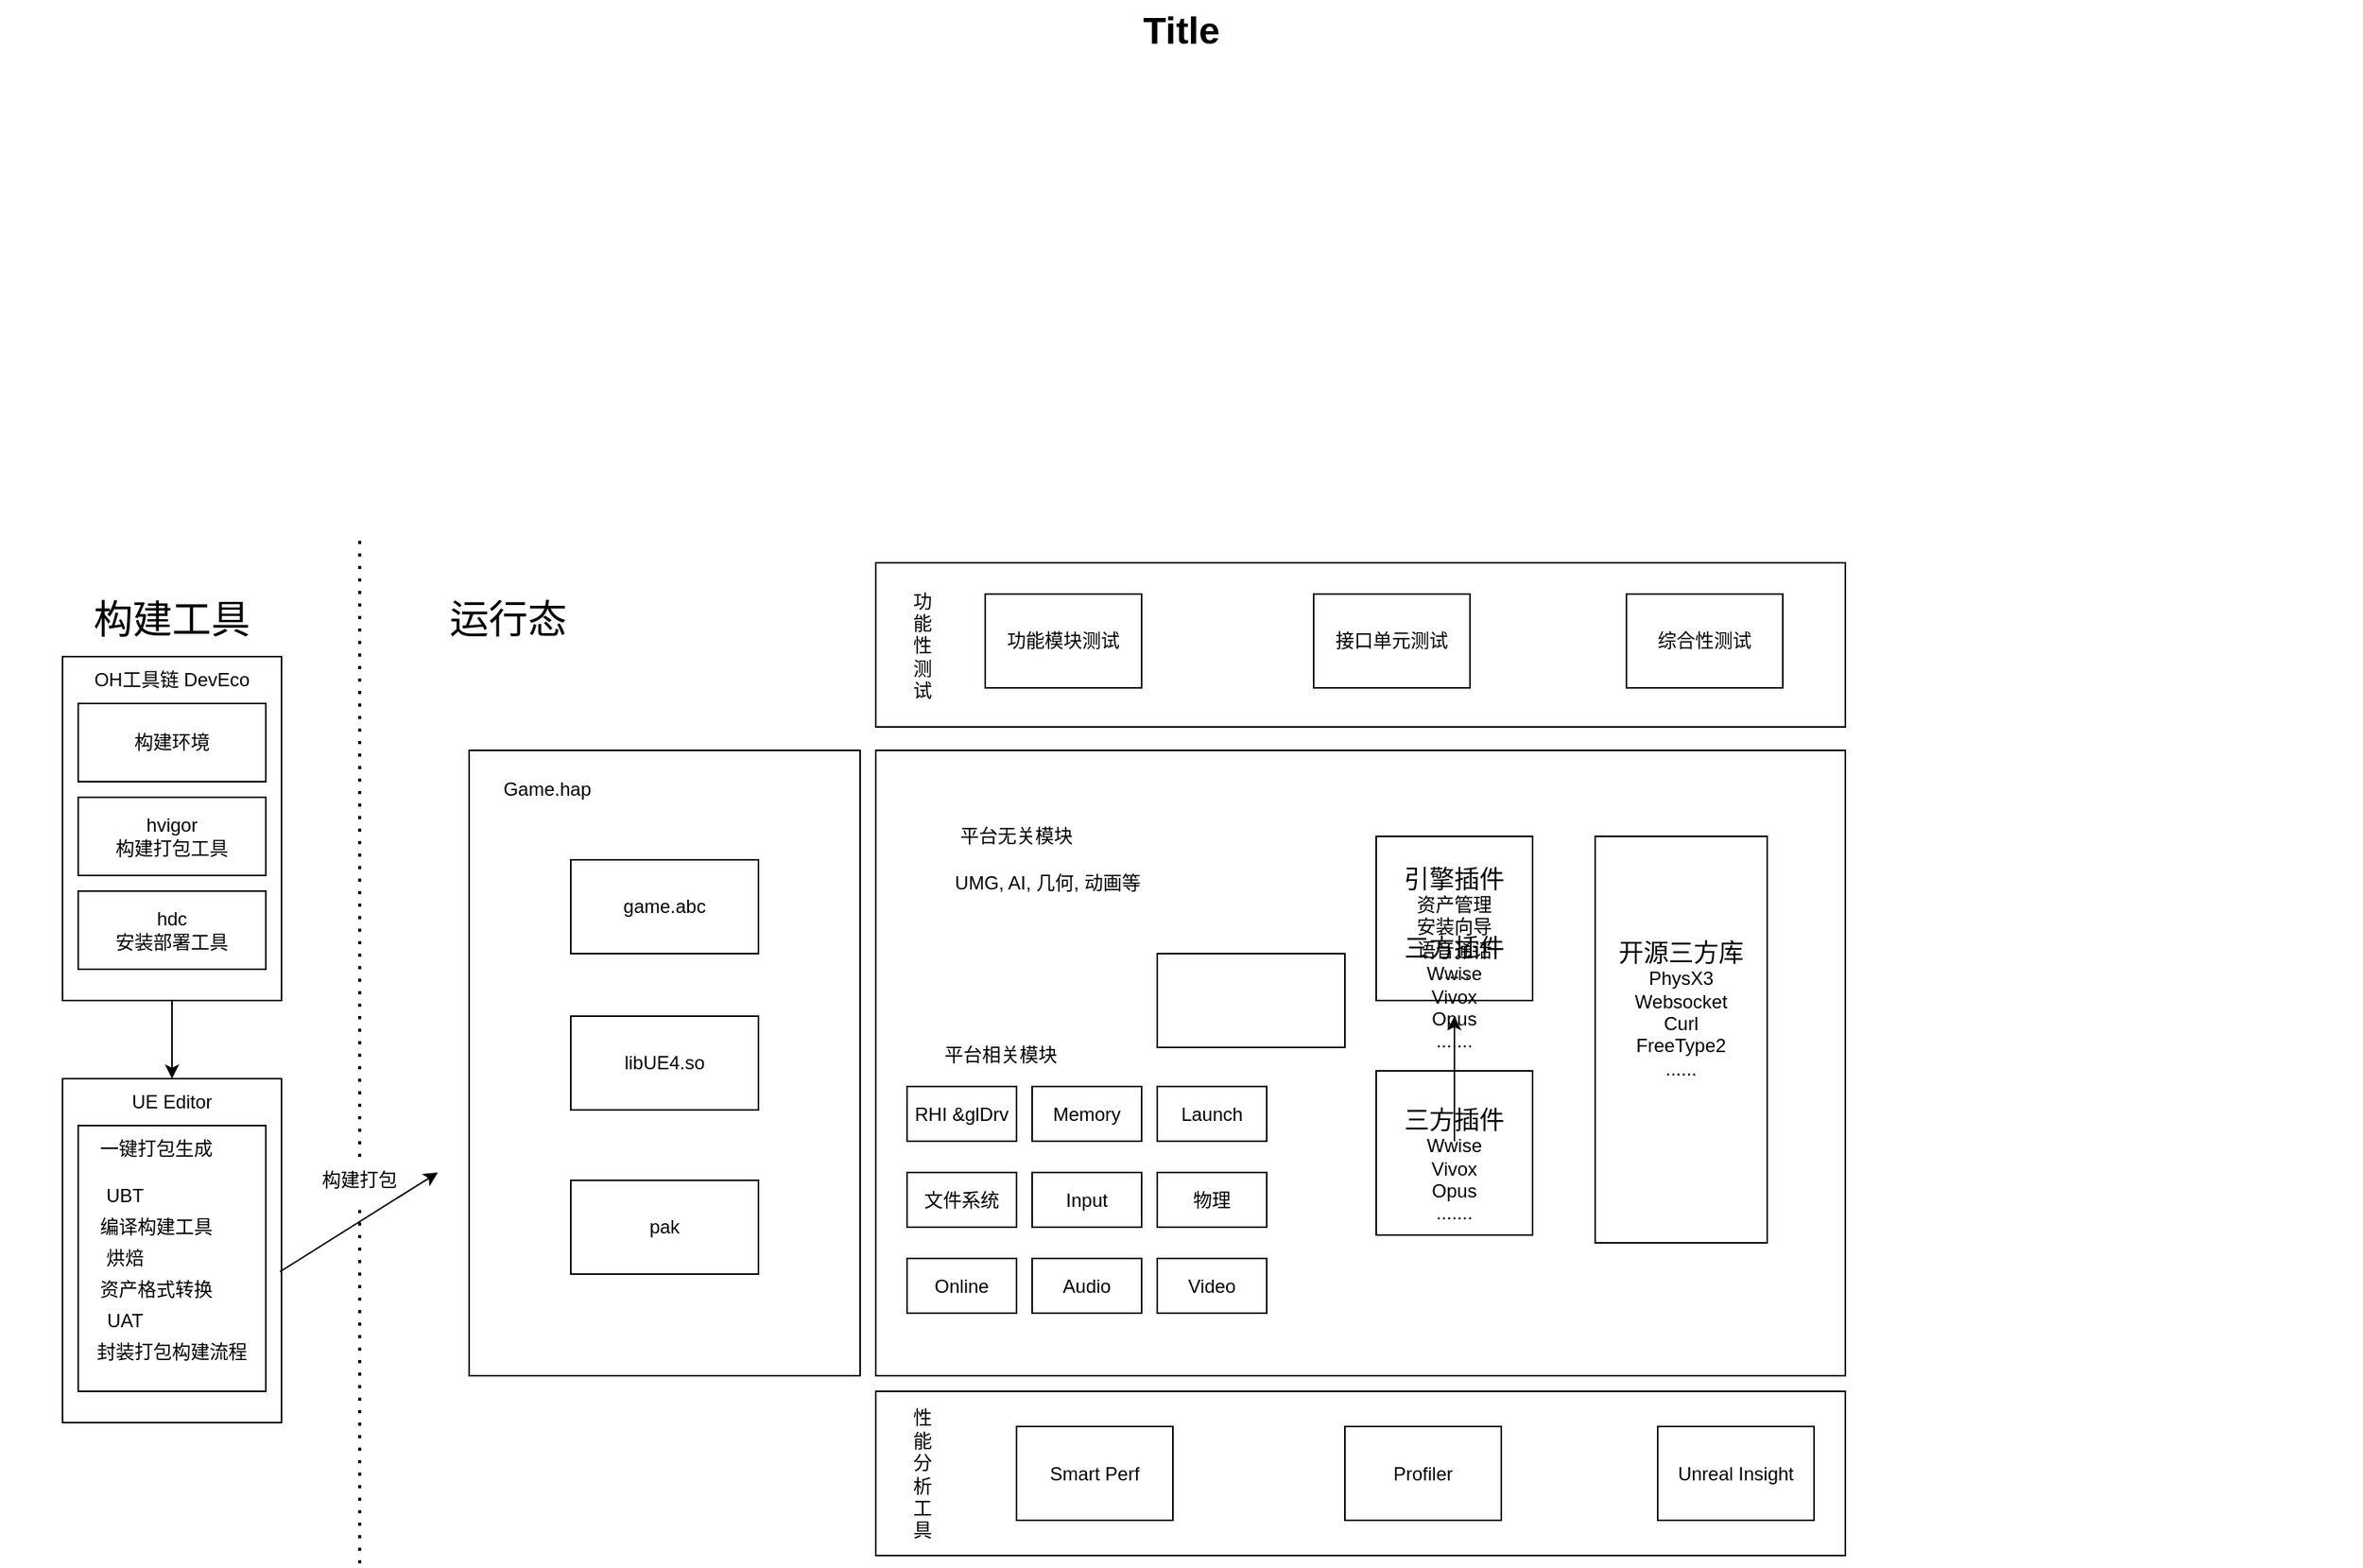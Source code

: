 <mxfile version="24.6.4" type="github" pages="3">
  <diagram name="Page-1" id="929967ad-93f9-6ef4-fab6-5d389245f69c">
    <mxGraphModel dx="1050" dy="530" grid="1" gridSize="10" guides="1" tooltips="1" connect="1" arrows="1" fold="1" page="1" pageScale="1.5" pageWidth="1169" pageHeight="826" background="none" math="0" shadow="0">
      <root>
        <mxCell id="0" style=";html=1;" />
        <mxCell id="1" style=";html=1;" parent="0" />
        <mxCell id="1672d66443f91eb5-23" value="Title" style="text;strokeColor=none;fillColor=none;html=1;fontSize=24;fontStyle=1;verticalAlign=middle;align=center;" parent="1" vertex="1">
          <mxGeometry x="120" y="40" width="1510" height="40" as="geometry" />
        </mxCell>
        <mxCell id="8E83_R03gTHkvbgBeU4Y-8" value="&lt;font style=&quot;font-size: 25px;&quot;&gt;构建工具&lt;/font&gt;" style="text;html=1;align=center;verticalAlign=middle;whiteSpace=wrap;rounded=0;" parent="1" vertex="1">
          <mxGeometry x="160" y="420" width="140" height="30" as="geometry" />
        </mxCell>
        <mxCell id="8E83_R03gTHkvbgBeU4Y-9" value="" style="rounded=0;whiteSpace=wrap;html=1;" parent="1" vertex="1">
          <mxGeometry x="160" y="460" width="140" height="220" as="geometry" />
        </mxCell>
        <mxCell id="8E83_R03gTHkvbgBeU4Y-10" value="OH工具链 DevEco" style="text;html=1;align=center;verticalAlign=middle;whiteSpace=wrap;rounded=0;" parent="1" vertex="1">
          <mxGeometry x="140" y="460" width="180" height="30" as="geometry" />
        </mxCell>
        <mxCell id="8E83_R03gTHkvbgBeU4Y-11" value="构建环境" style="rounded=0;whiteSpace=wrap;html=1;" parent="1" vertex="1">
          <mxGeometry x="170" y="490" width="120" height="50" as="geometry" />
        </mxCell>
        <mxCell id="8E83_R03gTHkvbgBeU4Y-12" value="hvigor&lt;div&gt;构建打包工具&lt;/div&gt;" style="rounded=0;whiteSpace=wrap;html=1;" parent="1" vertex="1">
          <mxGeometry x="170" y="550" width="120" height="50" as="geometry" />
        </mxCell>
        <mxCell id="8E83_R03gTHkvbgBeU4Y-13" value="hdc&lt;div&gt;安装部署工具&lt;/div&gt;" style="rounded=0;whiteSpace=wrap;html=1;" parent="1" vertex="1">
          <mxGeometry x="170" y="610" width="120" height="50" as="geometry" />
        </mxCell>
        <mxCell id="8E83_R03gTHkvbgBeU4Y-14" value="" style="endArrow=classic;html=1;rounded=0;exitX=0.5;exitY=1;exitDx=0;exitDy=0;" parent="1" source="8E83_R03gTHkvbgBeU4Y-9" edge="1">
          <mxGeometry width="50" height="50" relative="1" as="geometry">
            <mxPoint x="700" y="710" as="sourcePoint" />
            <mxPoint x="230" y="730" as="targetPoint" />
          </mxGeometry>
        </mxCell>
        <mxCell id="8E83_R03gTHkvbgBeU4Y-15" value="" style="rounded=0;whiteSpace=wrap;html=1;" parent="1" vertex="1">
          <mxGeometry x="160" y="730" width="140" height="220" as="geometry" />
        </mxCell>
        <mxCell id="8E83_R03gTHkvbgBeU4Y-16" value="UE Editor" style="text;html=1;align=center;verticalAlign=middle;whiteSpace=wrap;rounded=0;" parent="1" vertex="1">
          <mxGeometry x="140" y="730" width="180" height="30" as="geometry" />
        </mxCell>
        <mxCell id="8E83_R03gTHkvbgBeU4Y-17" value="" style="rounded=0;whiteSpace=wrap;html=1;" parent="1" vertex="1">
          <mxGeometry x="170" y="760" width="120" height="170" as="geometry" />
        </mxCell>
        <mxCell id="8E83_R03gTHkvbgBeU4Y-18" value="一键打包生成" style="text;html=1;align=center;verticalAlign=middle;whiteSpace=wrap;rounded=0;" parent="1" vertex="1">
          <mxGeometry x="130" y="760" width="180" height="30" as="geometry" />
        </mxCell>
        <mxCell id="8E83_R03gTHkvbgBeU4Y-19" value="UBT" style="text;html=1;align=center;verticalAlign=middle;whiteSpace=wrap;rounded=0;" parent="1" vertex="1">
          <mxGeometry x="170" y="790" width="60" height="30" as="geometry" />
        </mxCell>
        <mxCell id="8E83_R03gTHkvbgBeU4Y-20" value="编译构建工具" style="text;html=1;align=center;verticalAlign=middle;whiteSpace=wrap;rounded=0;" parent="1" vertex="1">
          <mxGeometry x="180" y="810" width="80" height="30" as="geometry" />
        </mxCell>
        <mxCell id="8E83_R03gTHkvbgBeU4Y-22" value="烘焙" style="text;html=1;align=center;verticalAlign=middle;whiteSpace=wrap;rounded=0;" parent="1" vertex="1">
          <mxGeometry x="170" y="830" width="60" height="30" as="geometry" />
        </mxCell>
        <mxCell id="8E83_R03gTHkvbgBeU4Y-23" value="资产格式转换" style="text;html=1;align=center;verticalAlign=middle;whiteSpace=wrap;rounded=0;" parent="1" vertex="1">
          <mxGeometry x="180" y="850" width="80" height="30" as="geometry" />
        </mxCell>
        <mxCell id="8E83_R03gTHkvbgBeU4Y-24" value="UAT" style="text;html=1;align=center;verticalAlign=middle;whiteSpace=wrap;rounded=0;" parent="1" vertex="1">
          <mxGeometry x="170" y="870" width="60" height="30" as="geometry" />
        </mxCell>
        <mxCell id="8E83_R03gTHkvbgBeU4Y-25" value="封装打包构建流程" style="text;html=1;align=center;verticalAlign=middle;whiteSpace=wrap;rounded=0;" parent="1" vertex="1">
          <mxGeometry x="180" y="890" width="100" height="30" as="geometry" />
        </mxCell>
        <mxCell id="8E83_R03gTHkvbgBeU4Y-26" value="" style="endArrow=none;dashed=1;html=1;dashPattern=1 3;strokeWidth=2;rounded=0;" parent="1" source="8E83_R03gTHkvbgBeU4Y-30" edge="1">
          <mxGeometry width="50" height="50" relative="1" as="geometry">
            <mxPoint x="350" y="1040" as="sourcePoint" />
            <mxPoint x="350" y="380" as="targetPoint" />
          </mxGeometry>
        </mxCell>
        <mxCell id="8E83_R03gTHkvbgBeU4Y-27" value="" style="endArrow=classic;html=1;rounded=0;exitX=0.993;exitY=0.555;exitDx=0;exitDy=0;exitPerimeter=0;" parent="1" edge="1">
          <mxGeometry width="50" height="50" relative="1" as="geometry">
            <mxPoint x="299.02" y="853.5" as="sourcePoint" />
            <mxPoint x="400" y="790.002" as="targetPoint" />
          </mxGeometry>
        </mxCell>
        <mxCell id="8E83_R03gTHkvbgBeU4Y-28" value="" style="rounded=0;whiteSpace=wrap;html=1;" parent="1" vertex="1">
          <mxGeometry x="420" y="520" width="250" height="400" as="geometry" />
        </mxCell>
        <mxCell id="8E83_R03gTHkvbgBeU4Y-29" value="&lt;font style=&quot;font-size: 25px;&quot;&gt;运行态&lt;/font&gt;" style="text;html=1;align=center;verticalAlign=middle;whiteSpace=wrap;rounded=0;" parent="1" vertex="1">
          <mxGeometry x="380" y="420" width="130" height="30" as="geometry" />
        </mxCell>
        <mxCell id="8E83_R03gTHkvbgBeU4Y-31" value="" style="endArrow=none;dashed=1;html=1;dashPattern=1 3;strokeWidth=2;rounded=0;" parent="1" target="8E83_R03gTHkvbgBeU4Y-30" edge="1">
          <mxGeometry width="50" height="50" relative="1" as="geometry">
            <mxPoint x="350" y="1040" as="sourcePoint" />
            <mxPoint x="350" y="380" as="targetPoint" />
          </mxGeometry>
        </mxCell>
        <mxCell id="8E83_R03gTHkvbgBeU4Y-30" value="构建打包" style="text;html=1;align=center;verticalAlign=middle;whiteSpace=wrap;rounded=0;" parent="1" vertex="1">
          <mxGeometry x="320" y="780" width="60" height="30" as="geometry" />
        </mxCell>
        <mxCell id="8E83_R03gTHkvbgBeU4Y-32" value="Game.hap" style="text;html=1;align=center;verticalAlign=middle;whiteSpace=wrap;rounded=0;" parent="1" vertex="1">
          <mxGeometry x="440" y="530" width="60" height="30" as="geometry" />
        </mxCell>
        <mxCell id="8E83_R03gTHkvbgBeU4Y-33" value="game.abc" style="rounded=0;whiteSpace=wrap;html=1;" parent="1" vertex="1">
          <mxGeometry x="485" y="590" width="120" height="60" as="geometry" />
        </mxCell>
        <mxCell id="8E83_R03gTHkvbgBeU4Y-34" value="libUE4.so" style="rounded=0;whiteSpace=wrap;html=1;" parent="1" vertex="1">
          <mxGeometry x="485" y="690" width="120" height="60" as="geometry" />
        </mxCell>
        <mxCell id="8E83_R03gTHkvbgBeU4Y-36" value="pak" style="rounded=0;whiteSpace=wrap;html=1;" parent="1" vertex="1">
          <mxGeometry x="485" y="795" width="120" height="60" as="geometry" />
        </mxCell>
        <mxCell id="8E83_R03gTHkvbgBeU4Y-37" value="" style="rounded=0;whiteSpace=wrap;html=1;" parent="1" vertex="1">
          <mxGeometry x="680" y="520" width="620" height="400" as="geometry" />
        </mxCell>
        <mxCell id="8E83_R03gTHkvbgBeU4Y-38" value="平台无关模块" style="text;html=1;align=center;verticalAlign=middle;whiteSpace=wrap;rounded=0;" parent="1" vertex="1">
          <mxGeometry x="700" y="560" width="140" height="30" as="geometry" />
        </mxCell>
        <mxCell id="8E83_R03gTHkvbgBeU4Y-39" value="UMG, AI, 几何, 动画等" style="text;html=1;align=center;verticalAlign=middle;whiteSpace=wrap;rounded=0;" parent="1" vertex="1">
          <mxGeometry x="720" y="590" width="140" height="30" as="geometry" />
        </mxCell>
        <mxCell id="8E83_R03gTHkvbgBeU4Y-40" value="平台相关模块" style="text;html=1;align=center;verticalAlign=middle;whiteSpace=wrap;rounded=0;" parent="1" vertex="1">
          <mxGeometry x="690" y="700" width="140" height="30" as="geometry" />
        </mxCell>
        <mxCell id="8E83_R03gTHkvbgBeU4Y-41" value="RHI &amp;amp;glDrv" style="rounded=0;whiteSpace=wrap;html=1;" parent="1" vertex="1">
          <mxGeometry x="700" y="735" width="70" height="35" as="geometry" />
        </mxCell>
        <mxCell id="8E83_R03gTHkvbgBeU4Y-43" value="Memory" style="rounded=0;whiteSpace=wrap;html=1;" parent="1" vertex="1">
          <mxGeometry x="780" y="735" width="70" height="35" as="geometry" />
        </mxCell>
        <mxCell id="8E83_R03gTHkvbgBeU4Y-44" value="Launch" style="rounded=0;whiteSpace=wrap;html=1;" parent="1" vertex="1">
          <mxGeometry x="860" y="735" width="70" height="35" as="geometry" />
        </mxCell>
        <mxCell id="8E83_R03gTHkvbgBeU4Y-45" value="文件系统" style="rounded=0;whiteSpace=wrap;html=1;" parent="1" vertex="1">
          <mxGeometry x="700" y="790" width="70" height="35" as="geometry" />
        </mxCell>
        <mxCell id="8E83_R03gTHkvbgBeU4Y-46" value="Input" style="rounded=0;whiteSpace=wrap;html=1;" parent="1" vertex="1">
          <mxGeometry x="780" y="790" width="70" height="35" as="geometry" />
        </mxCell>
        <mxCell id="8E83_R03gTHkvbgBeU4Y-47" value="物理" style="rounded=0;whiteSpace=wrap;html=1;" parent="1" vertex="1">
          <mxGeometry x="860" y="790" width="70" height="35" as="geometry" />
        </mxCell>
        <mxCell id="8E83_R03gTHkvbgBeU4Y-48" value="Online" style="rounded=0;whiteSpace=wrap;html=1;" parent="1" vertex="1">
          <mxGeometry x="700" y="845" width="70" height="35" as="geometry" />
        </mxCell>
        <mxCell id="8E83_R03gTHkvbgBeU4Y-49" value="Audio" style="rounded=0;whiteSpace=wrap;html=1;" parent="1" vertex="1">
          <mxGeometry x="780" y="845" width="70" height="35" as="geometry" />
        </mxCell>
        <mxCell id="8E83_R03gTHkvbgBeU4Y-50" value="Video" style="rounded=0;whiteSpace=wrap;html=1;" parent="1" vertex="1">
          <mxGeometry x="860" y="845" width="70" height="35" as="geometry" />
        </mxCell>
        <mxCell id="8E83_R03gTHkvbgBeU4Y-51" value="" style="rounded=0;whiteSpace=wrap;html=1;" parent="1" vertex="1">
          <mxGeometry x="1000" y="575" width="100" height="105" as="geometry" />
        </mxCell>
        <mxCell id="8E83_R03gTHkvbgBeU4Y-52" value="" style="rounded=0;whiteSpace=wrap;html=1;" parent="1" vertex="1">
          <mxGeometry x="1000" y="725" width="100" height="105" as="geometry" />
        </mxCell>
        <mxCell id="8E83_R03gTHkvbgBeU4Y-54" value="" style="rounded=0;whiteSpace=wrap;html=1;" parent="1" vertex="1">
          <mxGeometry x="1140" y="575" width="110" height="260" as="geometry" />
        </mxCell>
        <mxCell id="8E83_R03gTHkvbgBeU4Y-55" value="&lt;font style=&quot;font-size: 16px;&quot;&gt;引擎插件&lt;/font&gt;&lt;div&gt;资产管理&lt;/div&gt;&lt;div&gt;安装向导&lt;/div&gt;&lt;div&gt;语音通话&lt;/div&gt;&lt;div&gt;......&lt;br&gt;&lt;div&gt;&lt;div&gt;&lt;br&gt;&lt;/div&gt;&lt;div&gt;&lt;br&gt;&lt;/div&gt;&lt;/div&gt;&lt;/div&gt;" style="text;html=1;align=center;verticalAlign=middle;whiteSpace=wrap;rounded=0;" parent="1" vertex="1">
          <mxGeometry x="1015" y="630" width="70" height="30" as="geometry" />
        </mxCell>
        <mxCell id="yCKemdIjD3U9yR0tP1ZT-2" value="" style="edgeStyle=orthogonalEdgeStyle;rounded=0;orthogonalLoop=1;jettySize=auto;html=1;" edge="1" parent="1" source="8E83_R03gTHkvbgBeU4Y-56" target="yCKemdIjD3U9yR0tP1ZT-1">
          <mxGeometry relative="1" as="geometry" />
        </mxCell>
        <mxCell id="8E83_R03gTHkvbgBeU4Y-56" value="&lt;div&gt;&lt;div&gt;&lt;div&gt;&lt;span style=&quot;font-size: 16px;&quot;&gt;三方插件&lt;/span&gt;&lt;/div&gt;&lt;div&gt;&lt;span style=&quot;&quot;&gt;Wwise&lt;/span&gt;&lt;/div&gt;&lt;div&gt;&lt;span style=&quot;&quot;&gt;Vivox&lt;/span&gt;&lt;/div&gt;&lt;div&gt;&lt;span style=&quot;&quot;&gt;Opus&lt;/span&gt;&lt;/div&gt;&lt;div&gt;.......&lt;/div&gt;&lt;/div&gt;&lt;/div&gt;" style="text;html=1;align=center;verticalAlign=middle;whiteSpace=wrap;rounded=0;" parent="1" vertex="1">
          <mxGeometry x="1015" y="770" width="70" height="30" as="geometry" />
        </mxCell>
        <mxCell id="8E83_R03gTHkvbgBeU4Y-57" value="&lt;span style=&quot;font-size: 16px;&quot;&gt;开源三方库&lt;/span&gt;&lt;div&gt;&lt;font style=&quot;font-size: 12px;&quot;&gt;PhysX3&lt;/font&gt;&lt;/div&gt;&lt;div&gt;&lt;font style=&quot;font-size: 12px;&quot;&gt;Websocket&lt;/font&gt;&lt;/div&gt;&lt;div&gt;&lt;font style=&quot;font-size: 12px;&quot;&gt;Curl&lt;/font&gt;&lt;/div&gt;&lt;div&gt;&lt;font style=&quot;font-size: 12px;&quot;&gt;FreeType2&lt;/font&gt;&lt;/div&gt;&lt;div&gt;&lt;font style=&quot;font-size: 12px;&quot;&gt;......&lt;/font&gt;&lt;/div&gt;" style="text;html=1;align=center;verticalAlign=middle;whiteSpace=wrap;rounded=0;" parent="1" vertex="1">
          <mxGeometry x="1150" y="670" width="90" height="30" as="geometry" />
        </mxCell>
        <mxCell id="8E83_R03gTHkvbgBeU4Y-58" value="" style="rounded=0;whiteSpace=wrap;html=1;" parent="1" vertex="1">
          <mxGeometry x="680" y="400" width="620" height="105" as="geometry" />
        </mxCell>
        <mxCell id="8E83_R03gTHkvbgBeU4Y-59" value="" style="rounded=0;whiteSpace=wrap;html=1;" parent="1" vertex="1">
          <mxGeometry x="680" y="930" width="620" height="105" as="geometry" />
        </mxCell>
        <mxCell id="8E83_R03gTHkvbgBeU4Y-60" value="功能性测试" style="text;html=1;align=center;verticalAlign=middle;whiteSpace=wrap;rounded=0;" parent="1" vertex="1">
          <mxGeometry x="700" y="437.5" width="20" height="30" as="geometry" />
        </mxCell>
        <mxCell id="8E83_R03gTHkvbgBeU4Y-61" value="性能分析工具" style="text;html=1;align=center;verticalAlign=middle;whiteSpace=wrap;rounded=0;" parent="1" vertex="1">
          <mxGeometry x="700" y="967.5" width="20" height="30" as="geometry" />
        </mxCell>
        <mxCell id="8E83_R03gTHkvbgBeU4Y-63" value="功能模块测试" style="rounded=0;whiteSpace=wrap;html=1;" parent="1" vertex="1">
          <mxGeometry x="750" y="420" width="100" height="60" as="geometry" />
        </mxCell>
        <mxCell id="8E83_R03gTHkvbgBeU4Y-64" value="接口单元测试" style="rounded=0;whiteSpace=wrap;html=1;" parent="1" vertex="1">
          <mxGeometry x="960" y="420" width="100" height="60" as="geometry" />
        </mxCell>
        <mxCell id="8E83_R03gTHkvbgBeU4Y-65" value="综合性测试" style="rounded=0;whiteSpace=wrap;html=1;" parent="1" vertex="1">
          <mxGeometry x="1160" y="420" width="100" height="60" as="geometry" />
        </mxCell>
        <mxCell id="8E83_R03gTHkvbgBeU4Y-66" value="Unreal Insight" style="rounded=0;whiteSpace=wrap;html=1;" parent="1" vertex="1">
          <mxGeometry x="1180" y="952.5" width="100" height="60" as="geometry" />
        </mxCell>
        <mxCell id="8E83_R03gTHkvbgBeU4Y-67" value="Profiler" style="rounded=0;whiteSpace=wrap;html=1;" parent="1" vertex="1">
          <mxGeometry x="980" y="952.5" width="100" height="60" as="geometry" />
        </mxCell>
        <mxCell id="8E83_R03gTHkvbgBeU4Y-68" value="Smart Perf" style="rounded=0;whiteSpace=wrap;html=1;" parent="1" vertex="1">
          <mxGeometry x="770" y="952.5" width="100" height="60" as="geometry" />
        </mxCell>
        <mxCell id="zYmbqR5B9eyjCacej8Ld-1" value="" style="rounded=0;whiteSpace=wrap;html=1;" vertex="1" parent="1">
          <mxGeometry x="860" y="650" width="120" height="60" as="geometry" />
        </mxCell>
        <mxCell id="yCKemdIjD3U9yR0tP1ZT-1" value="&lt;div&gt;&lt;div&gt;&lt;div&gt;&lt;span style=&quot;font-size: 16px;&quot;&gt;三方插件&lt;/span&gt;&lt;/div&gt;&lt;div&gt;&lt;span style=&quot;&quot;&gt;Wwise&lt;/span&gt;&lt;/div&gt;&lt;div&gt;&lt;span style=&quot;&quot;&gt;Vivox&lt;/span&gt;&lt;/div&gt;&lt;div&gt;&lt;span style=&quot;&quot;&gt;Opus&lt;/span&gt;&lt;/div&gt;&lt;div&gt;.......&lt;/div&gt;&lt;/div&gt;&lt;/div&gt;" style="text;html=1;align=center;verticalAlign=middle;whiteSpace=wrap;rounded=0;" vertex="1" parent="1">
          <mxGeometry x="1015" y="660" width="70" height="30" as="geometry" />
        </mxCell>
      </root>
    </mxGraphModel>
  </diagram>
  <diagram id="3MQ0O2MTCzlQjdbZUge9" name="第 2 页">
    <mxGraphModel dx="1195" dy="622" grid="1" gridSize="10" guides="1" tooltips="1" connect="1" arrows="1" fold="1" page="1" pageScale="1" pageWidth="827" pageHeight="1169" math="0" shadow="0">
      <root>
        <mxCell id="0" />
        <mxCell id="1" parent="0" />
        <mxCell id="LJsdEdHFTM1RtuRfq3sI-2" value="" style="rounded=0;whiteSpace=wrap;html=1;fontStyle=0" vertex="1" parent="1">
          <mxGeometry x="660" y="580" width="660" height="340" as="geometry" />
        </mxCell>
        <mxCell id="chwIeGR3SyRKLa3_Zew6-10" value="" style="rounded=0;whiteSpace=wrap;html=1;fontStyle=0" vertex="1" parent="1">
          <mxGeometry x="690" y="620" width="290" height="260" as="geometry" />
        </mxCell>
        <mxCell id="chwIeGR3SyRKLa3_Zew6-1" value="RHI &amp;amp;glDrv" style="rounded=0;whiteSpace=wrap;html=1;fontStyle=0" vertex="1" parent="1">
          <mxGeometry x="720" y="700" width="70" height="35" as="geometry" />
        </mxCell>
        <mxCell id="chwIeGR3SyRKLa3_Zew6-2" value="Memory" style="rounded=0;whiteSpace=wrap;html=1;fontStyle=0" vertex="1" parent="1">
          <mxGeometry x="800" y="700" width="70" height="35" as="geometry" />
        </mxCell>
        <mxCell id="chwIeGR3SyRKLa3_Zew6-3" value="Launch" style="rounded=0;whiteSpace=wrap;html=1;fontStyle=0" vertex="1" parent="1">
          <mxGeometry x="880" y="700" width="70" height="35" as="geometry" />
        </mxCell>
        <mxCell id="chwIeGR3SyRKLa3_Zew6-4" value="文件系统" style="rounded=0;whiteSpace=wrap;html=1;fontStyle=0" vertex="1" parent="1">
          <mxGeometry x="720" y="755" width="70" height="35" as="geometry" />
        </mxCell>
        <mxCell id="chwIeGR3SyRKLa3_Zew6-5" value="Input" style="rounded=0;whiteSpace=wrap;html=1;fontStyle=0" vertex="1" parent="1">
          <mxGeometry x="800" y="755" width="70" height="35" as="geometry" />
        </mxCell>
        <mxCell id="chwIeGR3SyRKLa3_Zew6-6" value="物理" style="rounded=0;whiteSpace=wrap;html=1;fontStyle=0" vertex="1" parent="1">
          <mxGeometry x="880" y="755" width="70" height="35" as="geometry" />
        </mxCell>
        <mxCell id="chwIeGR3SyRKLa3_Zew6-7" value="Online" style="rounded=0;whiteSpace=wrap;html=1;fontStyle=0" vertex="1" parent="1">
          <mxGeometry x="720" y="810" width="70" height="35" as="geometry" />
        </mxCell>
        <mxCell id="chwIeGR3SyRKLa3_Zew6-8" value="Audio" style="rounded=0;whiteSpace=wrap;html=1;fontStyle=0" vertex="1" parent="1">
          <mxGeometry x="800" y="810" width="70" height="35" as="geometry" />
        </mxCell>
        <mxCell id="chwIeGR3SyRKLa3_Zew6-9" value="Video" style="rounded=0;whiteSpace=wrap;html=1;fontStyle=0" vertex="1" parent="1">
          <mxGeometry x="880" y="810" width="70" height="35" as="geometry" />
        </mxCell>
        <mxCell id="btKNHJfJ33d5dGKMkY3O-2" value="" style="rounded=0;whiteSpace=wrap;html=1;fontStyle=0" vertex="1" parent="1">
          <mxGeometry x="1000" y="620" width="130" height="260" as="geometry" />
        </mxCell>
        <mxCell id="NDzu6RSSUqJFpJnYRZLF-4" value="" style="edgeStyle=orthogonalEdgeStyle;rounded=0;orthogonalLoop=1;jettySize=auto;html=1;" edge="1" parent="1" source="btKNHJfJ33d5dGKMkY3O-3" target="NDzu6RSSUqJFpJnYRZLF-1">
          <mxGeometry relative="1" as="geometry" />
        </mxCell>
        <mxCell id="btKNHJfJ33d5dGKMkY3O-3" value="" style="rounded=0;whiteSpace=wrap;html=1;fontStyle=0" vertex="1" parent="1">
          <mxGeometry x="1160" y="620" width="130" height="260" as="geometry" />
        </mxCell>
        <mxCell id="NDzu6RSSUqJFpJnYRZLF-1" value="&lt;div&gt;&lt;div&gt;&lt;div&gt;&lt;span style=&quot;font-size: 16px;&quot;&gt;三方插件&lt;/span&gt;&lt;/div&gt;&lt;div&gt;&lt;span style=&quot;&quot;&gt;Wwise&lt;/span&gt;&lt;/div&gt;&lt;div&gt;&lt;span style=&quot;&quot;&gt;Vivox&lt;/span&gt;&lt;/div&gt;&lt;div&gt;&lt;span style=&quot;&quot;&gt;Opus&lt;/span&gt;&lt;/div&gt;&lt;div&gt;.......&lt;/div&gt;&lt;/div&gt;&lt;/div&gt;" style="text;html=1;align=center;verticalAlign=middle;whiteSpace=wrap;rounded=0;fontStyle=0" vertex="1" parent="1">
          <mxGeometry x="1030" y="750" width="70" height="30" as="geometry" />
        </mxCell>
        <mxCell id="NDzu6RSSUqJFpJnYRZLF-3" value="&lt;p&gt;&lt;a name=&quot;_Hlk169879544&quot; style=&quot;font-size: 25px;&quot;&gt;&lt;span lang=&quot;EN-US&quot; style=&quot;font-family: &amp;quot;Times New Roman&amp;quot;, serif;&quot;&gt;UE&lt;/span&gt;&lt;/a&gt;&lt;span style=&quot;font-size: 25px; font-family: 宋体;&quot;&gt;引擎适配模块&lt;/span&gt;&lt;/p&gt;" style="text;html=1;align=center;verticalAlign=middle;whiteSpace=wrap;rounded=0;fontStyle=1" vertex="1" parent="1">
          <mxGeometry x="745" y="650" width="205" height="30" as="geometry" />
        </mxCell>
        <mxCell id="NDzu6RSSUqJFpJnYRZLF-5" value="&lt;p&gt;&lt;font face=&quot;Times New Roman, serif&quot;&gt;&lt;span style=&quot;font-size: 25px;&quot;&gt;三方插件适配模块&lt;/span&gt;&lt;/font&gt;&lt;/p&gt;" style="text;html=1;align=center;verticalAlign=middle;whiteSpace=wrap;rounded=0;fontStyle=1" vertex="1" parent="1">
          <mxGeometry x="1010" y="650" width="110" height="30" as="geometry" />
        </mxCell>
        <mxCell id="NDzu6RSSUqJFpJnYRZLF-6" value="&lt;p&gt;&lt;font face=&quot;Times New Roman, serif&quot;&gt;&lt;span style=&quot;font-size: 25px;&quot;&gt;开源三方库适配模块&lt;/span&gt;&lt;/font&gt;&lt;/p&gt;" style="text;html=1;align=center;verticalAlign=middle;whiteSpace=wrap;rounded=0;fontStyle=1" vertex="1" parent="1">
          <mxGeometry x="1160" y="650" width="130" height="30" as="geometry" />
        </mxCell>
        <mxCell id="FGc86wJpZa5XVo2RIjbB-1" value="&lt;span style=&quot;font-size: 16px;&quot;&gt;开源三方库&lt;/span&gt;&lt;div&gt;&lt;font style=&quot;font-size: 12px;&quot;&gt;PhysX3&lt;/font&gt;&lt;/div&gt;&lt;div&gt;&lt;font style=&quot;font-size: 12px;&quot;&gt;Websocket&lt;/font&gt;&lt;/div&gt;&lt;div&gt;&lt;font style=&quot;font-size: 12px;&quot;&gt;Curl&lt;/font&gt;&lt;/div&gt;&lt;div&gt;&lt;font style=&quot;font-size: 12px;&quot;&gt;FreeType2&lt;/font&gt;&lt;/div&gt;&lt;div&gt;&lt;font style=&quot;font-size: 12px;&quot;&gt;......&lt;/font&gt;&lt;/div&gt;" style="text;html=1;align=center;verticalAlign=middle;whiteSpace=wrap;rounded=0;" vertex="1" parent="1">
          <mxGeometry x="1180" y="755" width="90" height="30" as="geometry" />
        </mxCell>
      </root>
    </mxGraphModel>
  </diagram>
  <diagram id="6HvsvFvQYhTUtPJZBu0f" name="第 3 页">
    <mxGraphModel dx="1434" dy="746" grid="1" gridSize="10" guides="1" tooltips="1" connect="1" arrows="1" fold="1" page="1" pageScale="1" pageWidth="827" pageHeight="1169" math="0" shadow="0">
      <root>
        <mxCell id="0" />
        <mxCell id="1" parent="0" />
      </root>
    </mxGraphModel>
  </diagram>
</mxfile>
